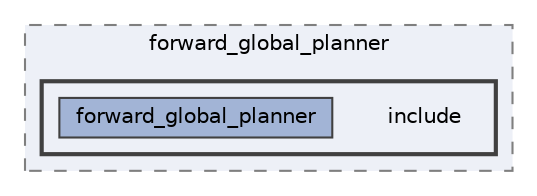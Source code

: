 digraph "smacc2_client_library/nav2z_client/custom_planners/forward_global_planner/include"
{
 // LATEX_PDF_SIZE
  bgcolor="transparent";
  edge [fontname=Helvetica,fontsize=10,labelfontname=Helvetica,labelfontsize=10];
  node [fontname=Helvetica,fontsize=10,shape=box,height=0.2,width=0.4];
  compound=true
  subgraph clusterdir_3394627714027789240374ac2afd4b74 {
    graph [ bgcolor="#edf0f7", pencolor="grey50", label="forward_global_planner", fontname=Helvetica,fontsize=10 style="filled,dashed", URL="dir_3394627714027789240374ac2afd4b74.html",tooltip=""]
  subgraph clusterdir_ba78090ca80c23b6b05695ca83419492 {
    graph [ bgcolor="#edf0f7", pencolor="grey25", label="", fontname=Helvetica,fontsize=10 style="filled,bold", URL="dir_ba78090ca80c23b6b05695ca83419492.html",tooltip=""]
    dir_ba78090ca80c23b6b05695ca83419492 [shape=plaintext, label="include"];
  dir_72f3a9cc0aaa329cf2841b543c012c84 [label="forward_global_planner", fillcolor="#a2b4d6", color="grey25", style="filled", URL="dir_72f3a9cc0aaa329cf2841b543c012c84.html",tooltip=""];
  }
  }
}
